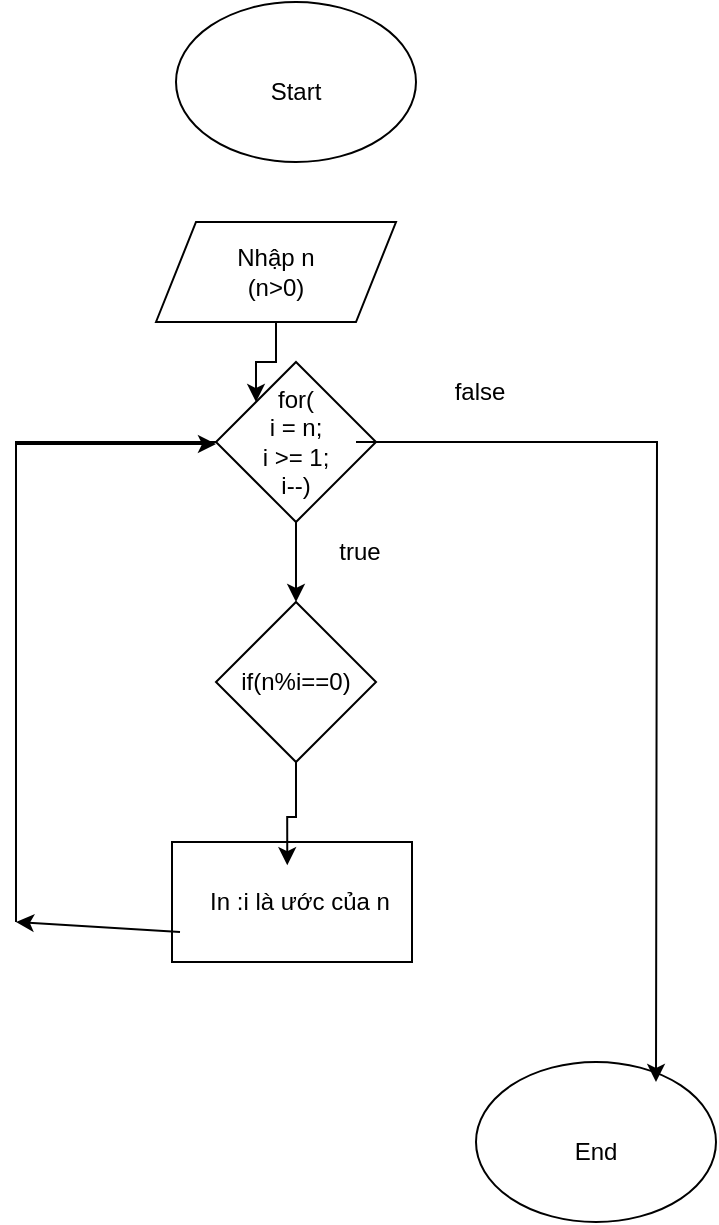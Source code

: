 <mxfile version="25.0.3">
  <diagram id="C5RBs43oDa-KdzZeNtuy" name="Page-1">
    <mxGraphModel dx="1042" dy="535" grid="1" gridSize="10" guides="1" tooltips="1" connect="1" arrows="1" fold="1" page="1" pageScale="1" pageWidth="827" pageHeight="1169" math="0" shadow="0">
      <root>
        <mxCell id="WIyWlLk6GJQsqaUBKTNV-0" />
        <mxCell id="WIyWlLk6GJQsqaUBKTNV-1" parent="WIyWlLk6GJQsqaUBKTNV-0" />
        <mxCell id="bkhnPEVlWW_FNbbbSNU9-11" value="" style="ellipse;whiteSpace=wrap;html=1;" parent="WIyWlLk6GJQsqaUBKTNV-1" vertex="1">
          <mxGeometry x="240" y="20" width="120" height="80" as="geometry" />
        </mxCell>
        <mxCell id="bkhnPEVlWW_FNbbbSNU9-12" value="Start" style="text;strokeColor=none;align=center;fillColor=none;html=1;verticalAlign=middle;whiteSpace=wrap;rounded=0;" parent="WIyWlLk6GJQsqaUBKTNV-1" vertex="1">
          <mxGeometry x="270" y="50" width="60" height="30" as="geometry" />
        </mxCell>
        <mxCell id="bkhnPEVlWW_FNbbbSNU9-13" value="" style="ellipse;whiteSpace=wrap;html=1;" parent="WIyWlLk6GJQsqaUBKTNV-1" vertex="1">
          <mxGeometry x="390" y="550" width="120" height="80" as="geometry" />
        </mxCell>
        <mxCell id="bkhnPEVlWW_FNbbbSNU9-14" value="End" style="text;strokeColor=none;align=center;fillColor=none;html=1;verticalAlign=middle;whiteSpace=wrap;rounded=0;" parent="WIyWlLk6GJQsqaUBKTNV-1" vertex="1">
          <mxGeometry x="420" y="580" width="60" height="30" as="geometry" />
        </mxCell>
        <mxCell id="bkhnPEVlWW_FNbbbSNU9-30" style="edgeStyle=orthogonalEdgeStyle;rounded=0;orthogonalLoop=1;jettySize=auto;html=1;entryX=0;entryY=0;entryDx=0;entryDy=0;" parent="WIyWlLk6GJQsqaUBKTNV-1" source="bkhnPEVlWW_FNbbbSNU9-15" target="bkhnPEVlWW_FNbbbSNU9-17" edge="1">
          <mxGeometry relative="1" as="geometry" />
        </mxCell>
        <mxCell id="bkhnPEVlWW_FNbbbSNU9-15" value="" style="shape=parallelogram;perimeter=parallelogramPerimeter;whiteSpace=wrap;html=1;fixedSize=1;" parent="WIyWlLk6GJQsqaUBKTNV-1" vertex="1">
          <mxGeometry x="230" y="130" width="120" height="50" as="geometry" />
        </mxCell>
        <mxCell id="bkhnPEVlWW_FNbbbSNU9-16" value="Nhập n (n&amp;gt;0)" style="text;strokeColor=none;align=center;fillColor=none;html=1;verticalAlign=middle;whiteSpace=wrap;rounded=0;" parent="WIyWlLk6GJQsqaUBKTNV-1" vertex="1">
          <mxGeometry x="260" y="140" width="60" height="30" as="geometry" />
        </mxCell>
        <mxCell id="bkhnPEVlWW_FNbbbSNU9-24" style="edgeStyle=orthogonalEdgeStyle;rounded=0;orthogonalLoop=1;jettySize=auto;html=1;entryX=0.5;entryY=0;entryDx=0;entryDy=0;" parent="WIyWlLk6GJQsqaUBKTNV-1" source="bkhnPEVlWW_FNbbbSNU9-17" target="bkhnPEVlWW_FNbbbSNU9-19" edge="1">
          <mxGeometry relative="1" as="geometry" />
        </mxCell>
        <mxCell id="bkhnPEVlWW_FNbbbSNU9-17" value="" style="rhombus;whiteSpace=wrap;html=1;" parent="WIyWlLk6GJQsqaUBKTNV-1" vertex="1">
          <mxGeometry x="260" y="200" width="80" height="80" as="geometry" />
        </mxCell>
        <mxCell id="bkhnPEVlWW_FNbbbSNU9-23" style="edgeStyle=orthogonalEdgeStyle;rounded=0;orthogonalLoop=1;jettySize=auto;html=1;" parent="WIyWlLk6GJQsqaUBKTNV-1" source="bkhnPEVlWW_FNbbbSNU9-18" edge="1">
          <mxGeometry relative="1" as="geometry">
            <mxPoint x="480" y="560" as="targetPoint" />
          </mxGeometry>
        </mxCell>
        <mxCell id="bkhnPEVlWW_FNbbbSNU9-18" value="for(&lt;br&gt;i = n;&lt;br&gt;i &amp;gt;= 1;&lt;br&gt;i--)" style="text;strokeColor=none;align=center;fillColor=none;html=1;verticalAlign=middle;whiteSpace=wrap;rounded=0;" parent="WIyWlLk6GJQsqaUBKTNV-1" vertex="1">
          <mxGeometry x="270" y="225" width="60" height="30" as="geometry" />
        </mxCell>
        <mxCell id="bkhnPEVlWW_FNbbbSNU9-19" value="" style="rhombus;whiteSpace=wrap;html=1;" parent="WIyWlLk6GJQsqaUBKTNV-1" vertex="1">
          <mxGeometry x="260" y="320" width="80" height="80" as="geometry" />
        </mxCell>
        <mxCell id="bkhnPEVlWW_FNbbbSNU9-20" value="if(n%i==0)" style="text;strokeColor=none;align=center;fillColor=none;html=1;verticalAlign=middle;whiteSpace=wrap;rounded=0;" parent="WIyWlLk6GJQsqaUBKTNV-1" vertex="1">
          <mxGeometry x="270" y="345" width="60" height="30" as="geometry" />
        </mxCell>
        <mxCell id="bkhnPEVlWW_FNbbbSNU9-21" value="" style="rounded=0;whiteSpace=wrap;html=1;" parent="WIyWlLk6GJQsqaUBKTNV-1" vertex="1">
          <mxGeometry x="238" y="440" width="120" height="60" as="geometry" />
        </mxCell>
        <mxCell id="bkhnPEVlWW_FNbbbSNU9-27" style="edgeStyle=orthogonalEdgeStyle;rounded=0;orthogonalLoop=1;jettySize=auto;html=1;exitX=0;exitY=0.5;exitDx=0;exitDy=0;" parent="WIyWlLk6GJQsqaUBKTNV-1" source="bkhnPEVlWW_FNbbbSNU9-17" edge="1">
          <mxGeometry relative="1" as="geometry">
            <mxPoint x="260" y="241" as="targetPoint" />
            <Array as="points">
              <mxPoint x="160" y="240" />
              <mxPoint x="160" y="241" />
              <mxPoint x="260" y="241" />
            </Array>
          </mxGeometry>
        </mxCell>
        <mxCell id="bkhnPEVlWW_FNbbbSNU9-22" value="In :i là ước của n" style="text;strokeColor=none;align=center;fillColor=none;html=1;verticalAlign=middle;whiteSpace=wrap;rounded=0;" parent="WIyWlLk6GJQsqaUBKTNV-1" vertex="1">
          <mxGeometry x="242" y="455" width="120" height="30" as="geometry" />
        </mxCell>
        <mxCell id="bkhnPEVlWW_FNbbbSNU9-25" style="edgeStyle=orthogonalEdgeStyle;rounded=0;orthogonalLoop=1;jettySize=auto;html=1;entryX=0.447;entryY=-0.113;entryDx=0;entryDy=0;entryPerimeter=0;" parent="WIyWlLk6GJQsqaUBKTNV-1" source="bkhnPEVlWW_FNbbbSNU9-19" target="bkhnPEVlWW_FNbbbSNU9-22" edge="1">
          <mxGeometry relative="1" as="geometry" />
        </mxCell>
        <mxCell id="bkhnPEVlWW_FNbbbSNU9-28" value="" style="endArrow=none;html=1;rounded=0;" parent="WIyWlLk6GJQsqaUBKTNV-1" edge="1">
          <mxGeometry width="50" height="50" relative="1" as="geometry">
            <mxPoint x="160" y="480" as="sourcePoint" />
            <mxPoint x="160" y="240" as="targetPoint" />
          </mxGeometry>
        </mxCell>
        <mxCell id="bkhnPEVlWW_FNbbbSNU9-29" value="" style="endArrow=classic;html=1;rounded=0;exitX=0;exitY=1;exitDx=0;exitDy=0;" parent="WIyWlLk6GJQsqaUBKTNV-1" source="bkhnPEVlWW_FNbbbSNU9-22" edge="1">
          <mxGeometry width="50" height="50" relative="1" as="geometry">
            <mxPoint x="70" y="202.5" as="sourcePoint" />
            <mxPoint x="160" y="480" as="targetPoint" />
          </mxGeometry>
        </mxCell>
        <mxCell id="bkhnPEVlWW_FNbbbSNU9-31" value="false" style="text;strokeColor=none;align=center;fillColor=none;html=1;verticalAlign=middle;whiteSpace=wrap;rounded=0;" parent="WIyWlLk6GJQsqaUBKTNV-1" vertex="1">
          <mxGeometry x="362" y="200" width="60" height="30" as="geometry" />
        </mxCell>
        <mxCell id="bkhnPEVlWW_FNbbbSNU9-33" value="true" style="text;strokeColor=none;align=center;fillColor=none;html=1;verticalAlign=middle;whiteSpace=wrap;rounded=0;" parent="WIyWlLk6GJQsqaUBKTNV-1" vertex="1">
          <mxGeometry x="302" y="280" width="60" height="30" as="geometry" />
        </mxCell>
      </root>
    </mxGraphModel>
  </diagram>
</mxfile>
